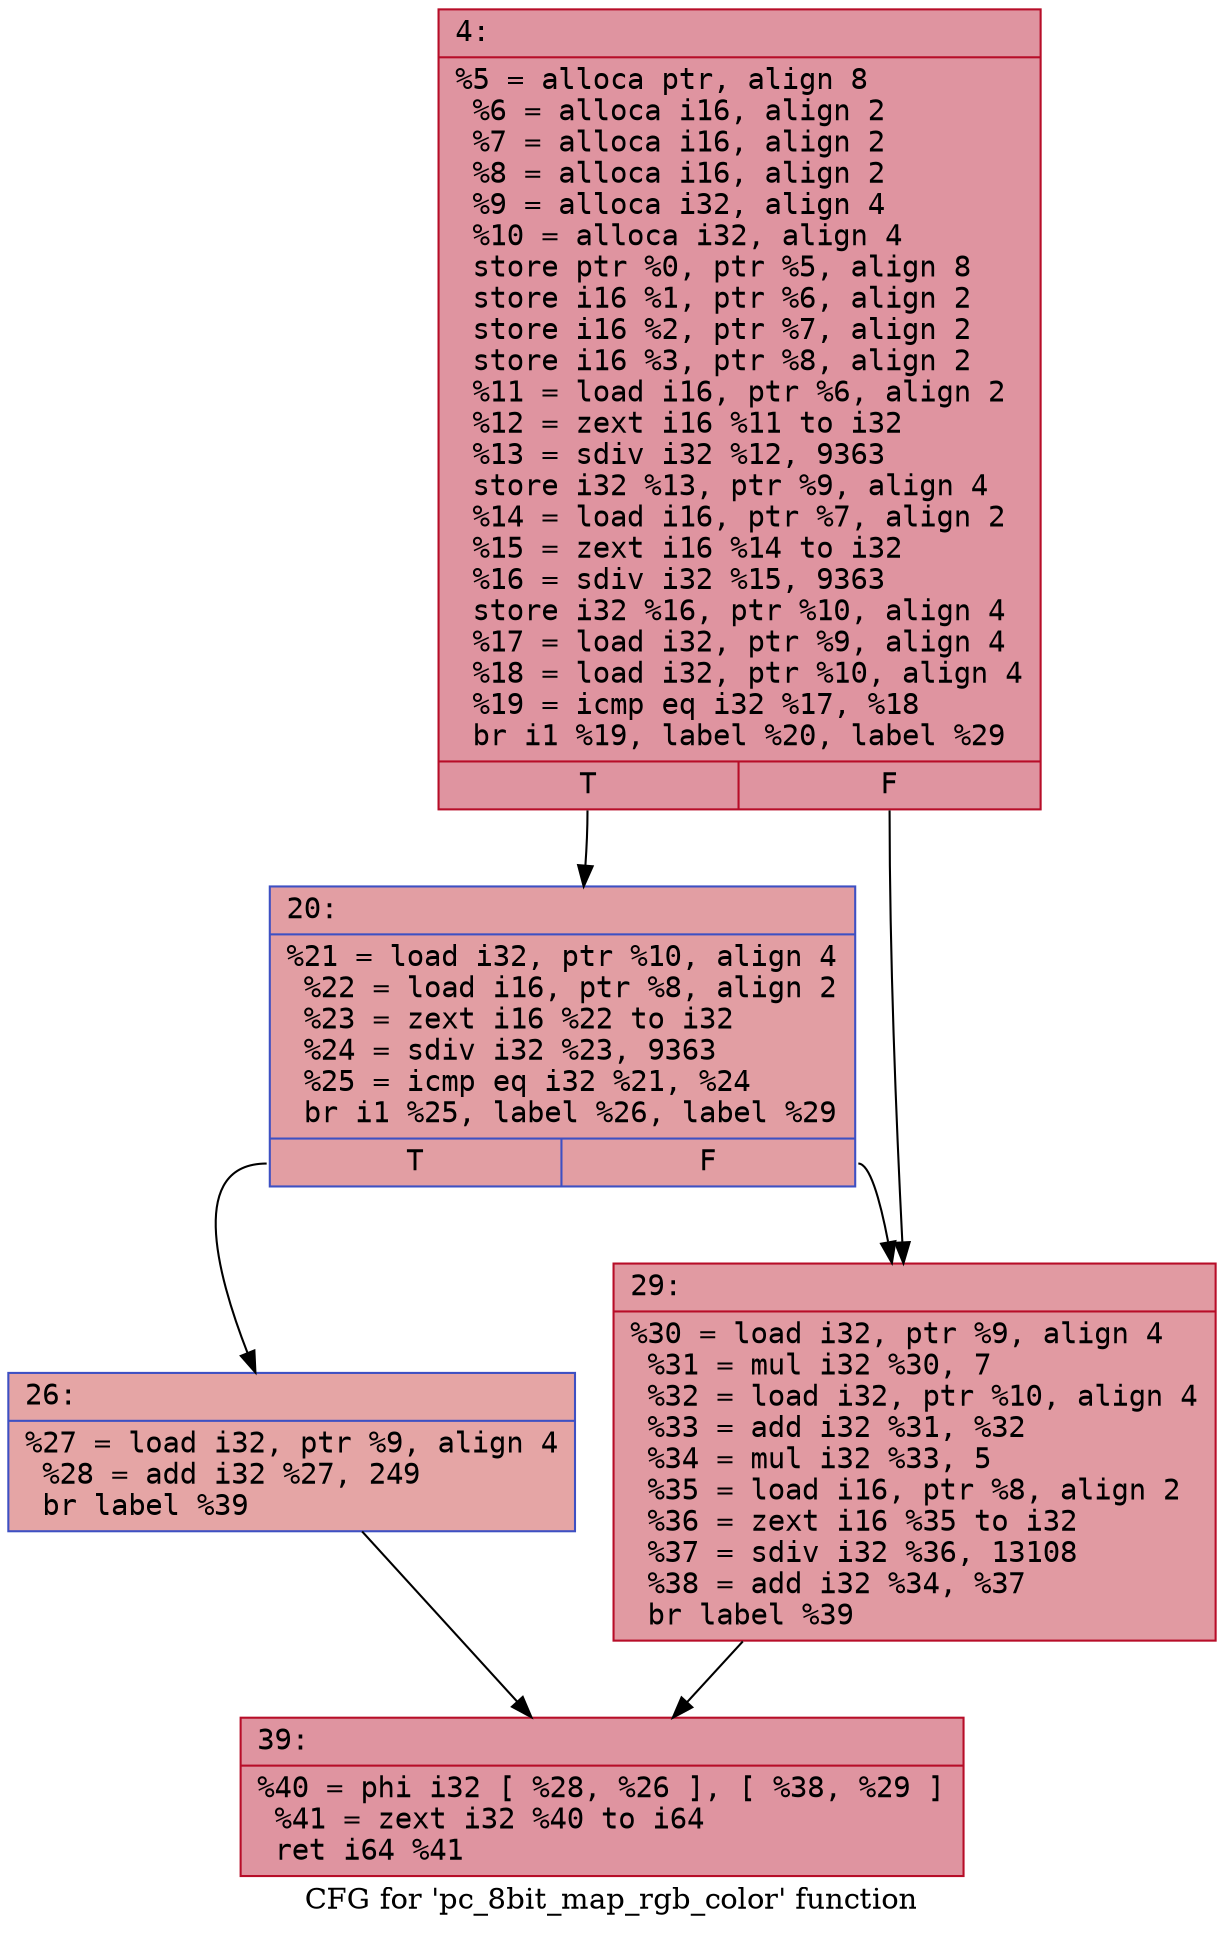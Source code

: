 digraph "CFG for 'pc_8bit_map_rgb_color' function" {
	label="CFG for 'pc_8bit_map_rgb_color' function";

	Node0x600000ae6530 [shape=record,color="#b70d28ff", style=filled, fillcolor="#b70d2870" fontname="Courier",label="{4:\l|  %5 = alloca ptr, align 8\l  %6 = alloca i16, align 2\l  %7 = alloca i16, align 2\l  %8 = alloca i16, align 2\l  %9 = alloca i32, align 4\l  %10 = alloca i32, align 4\l  store ptr %0, ptr %5, align 8\l  store i16 %1, ptr %6, align 2\l  store i16 %2, ptr %7, align 2\l  store i16 %3, ptr %8, align 2\l  %11 = load i16, ptr %6, align 2\l  %12 = zext i16 %11 to i32\l  %13 = sdiv i32 %12, 9363\l  store i32 %13, ptr %9, align 4\l  %14 = load i16, ptr %7, align 2\l  %15 = zext i16 %14 to i32\l  %16 = sdiv i32 %15, 9363\l  store i32 %16, ptr %10, align 4\l  %17 = load i32, ptr %9, align 4\l  %18 = load i32, ptr %10, align 4\l  %19 = icmp eq i32 %17, %18\l  br i1 %19, label %20, label %29\l|{<s0>T|<s1>F}}"];
	Node0x600000ae6530:s0 -> Node0x600000ae6620[tooltip="4 -> 20\nProbability 50.00%" ];
	Node0x600000ae6530:s1 -> Node0x600000ae66c0[tooltip="4 -> 29\nProbability 50.00%" ];
	Node0x600000ae6620 [shape=record,color="#3d50c3ff", style=filled, fillcolor="#be242e70" fontname="Courier",label="{20:\l|  %21 = load i32, ptr %10, align 4\l  %22 = load i16, ptr %8, align 2\l  %23 = zext i16 %22 to i32\l  %24 = sdiv i32 %23, 9363\l  %25 = icmp eq i32 %21, %24\l  br i1 %25, label %26, label %29\l|{<s0>T|<s1>F}}"];
	Node0x600000ae6620:s0 -> Node0x600000ae6670[tooltip="20 -> 26\nProbability 50.00%" ];
	Node0x600000ae6620:s1 -> Node0x600000ae66c0[tooltip="20 -> 29\nProbability 50.00%" ];
	Node0x600000ae6670 [shape=record,color="#3d50c3ff", style=filled, fillcolor="#c5333470" fontname="Courier",label="{26:\l|  %27 = load i32, ptr %9, align 4\l  %28 = add i32 %27, 249\l  br label %39\l}"];
	Node0x600000ae6670 -> Node0x600000ae6710[tooltip="26 -> 39\nProbability 100.00%" ];
	Node0x600000ae66c0 [shape=record,color="#b70d28ff", style=filled, fillcolor="#bb1b2c70" fontname="Courier",label="{29:\l|  %30 = load i32, ptr %9, align 4\l  %31 = mul i32 %30, 7\l  %32 = load i32, ptr %10, align 4\l  %33 = add i32 %31, %32\l  %34 = mul i32 %33, 5\l  %35 = load i16, ptr %8, align 2\l  %36 = zext i16 %35 to i32\l  %37 = sdiv i32 %36, 13108\l  %38 = add i32 %34, %37\l  br label %39\l}"];
	Node0x600000ae66c0 -> Node0x600000ae6710[tooltip="29 -> 39\nProbability 100.00%" ];
	Node0x600000ae6710 [shape=record,color="#b70d28ff", style=filled, fillcolor="#b70d2870" fontname="Courier",label="{39:\l|  %40 = phi i32 [ %28, %26 ], [ %38, %29 ]\l  %41 = zext i32 %40 to i64\l  ret i64 %41\l}"];
}
